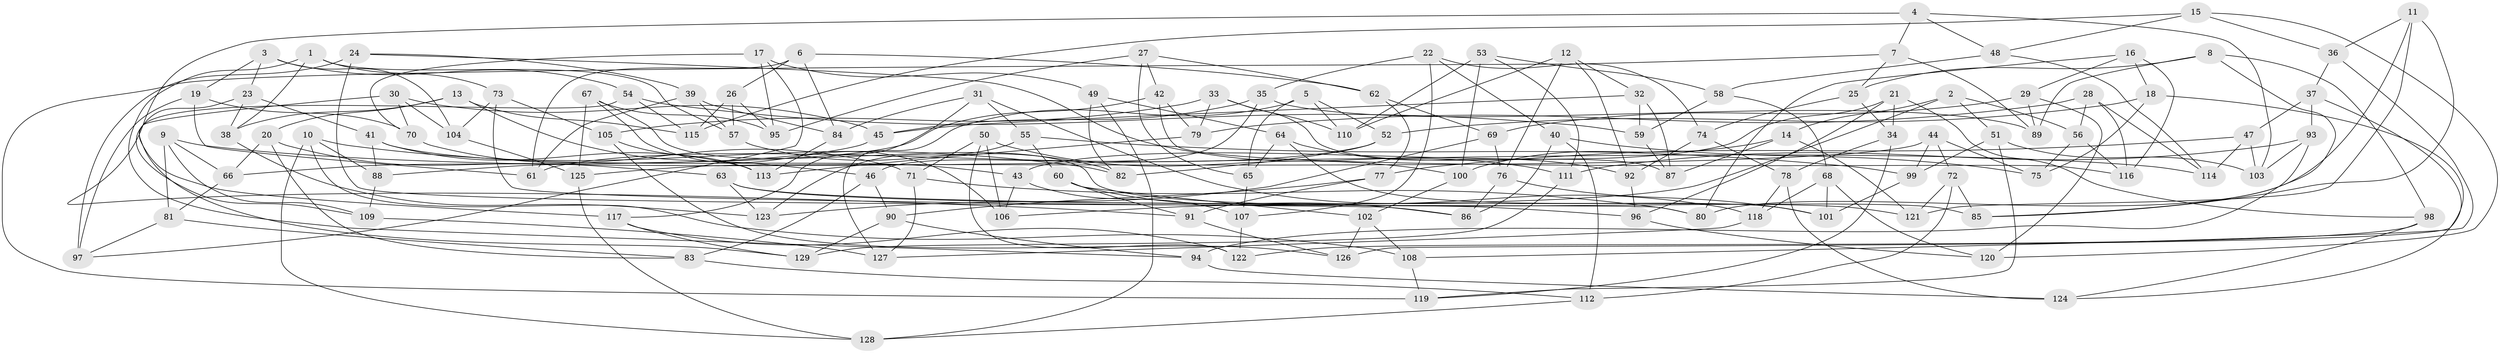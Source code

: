 // coarse degree distribution, {4: 0.8043478260869565, 11: 0.043478260869565216, 8: 0.010869565217391304, 9: 0.021739130434782608, 12: 0.010869565217391304, 10: 0.021739130434782608, 3: 0.08695652173913043}
// Generated by graph-tools (version 1.1) at 2025/54/03/04/25 22:54:03]
// undirected, 129 vertices, 258 edges
graph export_dot {
  node [color=gray90,style=filled];
  1;
  2;
  3;
  4;
  5;
  6;
  7;
  8;
  9;
  10;
  11;
  12;
  13;
  14;
  15;
  16;
  17;
  18;
  19;
  20;
  21;
  22;
  23;
  24;
  25;
  26;
  27;
  28;
  29;
  30;
  31;
  32;
  33;
  34;
  35;
  36;
  37;
  38;
  39;
  40;
  41;
  42;
  43;
  44;
  45;
  46;
  47;
  48;
  49;
  50;
  51;
  52;
  53;
  54;
  55;
  56;
  57;
  58;
  59;
  60;
  61;
  62;
  63;
  64;
  65;
  66;
  67;
  68;
  69;
  70;
  71;
  72;
  73;
  74;
  75;
  76;
  77;
  78;
  79;
  80;
  81;
  82;
  83;
  84;
  85;
  86;
  87;
  88;
  89;
  90;
  91;
  92;
  93;
  94;
  95;
  96;
  97;
  98;
  99;
  100;
  101;
  102;
  103;
  104;
  105;
  106;
  107;
  108;
  109;
  110;
  111;
  112;
  113;
  114;
  115;
  116;
  117;
  118;
  119;
  120;
  121;
  122;
  123;
  124;
  125;
  126;
  127;
  128;
  129;
  1 -- 94;
  1 -- 57;
  1 -- 38;
  1 -- 73;
  2 -- 14;
  2 -- 56;
  2 -- 106;
  2 -- 51;
  3 -- 23;
  3 -- 54;
  3 -- 104;
  3 -- 19;
  4 -- 7;
  4 -- 48;
  4 -- 103;
  4 -- 91;
  5 -- 127;
  5 -- 65;
  5 -- 110;
  5 -- 52;
  6 -- 62;
  6 -- 84;
  6 -- 26;
  6 -- 61;
  7 -- 119;
  7 -- 25;
  7 -- 89;
  8 -- 89;
  8 -- 85;
  8 -- 98;
  8 -- 25;
  9 -- 66;
  9 -- 81;
  9 -- 114;
  9 -- 109;
  10 -- 128;
  10 -- 108;
  10 -- 88;
  10 -- 82;
  11 -- 85;
  11 -- 121;
  11 -- 80;
  11 -- 36;
  12 -- 32;
  12 -- 92;
  12 -- 76;
  12 -- 110;
  13 -- 38;
  13 -- 20;
  13 -- 46;
  13 -- 115;
  14 -- 87;
  14 -- 121;
  14 -- 100;
  15 -- 36;
  15 -- 120;
  15 -- 48;
  15 -- 115;
  16 -- 116;
  16 -- 29;
  16 -- 80;
  16 -- 18;
  17 -- 97;
  17 -- 70;
  17 -- 49;
  17 -- 95;
  18 -- 124;
  18 -- 52;
  18 -- 75;
  19 -- 61;
  19 -- 70;
  19 -- 97;
  20 -- 63;
  20 -- 66;
  20 -- 83;
  21 -- 98;
  21 -- 43;
  21 -- 96;
  21 -- 34;
  22 -- 107;
  22 -- 35;
  22 -- 40;
  22 -- 74;
  23 -- 117;
  23 -- 41;
  23 -- 38;
  24 -- 39;
  24 -- 97;
  24 -- 80;
  24 -- 111;
  25 -- 74;
  25 -- 34;
  26 -- 57;
  26 -- 95;
  26 -- 115;
  27 -- 95;
  27 -- 65;
  27 -- 62;
  27 -- 42;
  28 -- 79;
  28 -- 114;
  28 -- 56;
  28 -- 116;
  29 -- 89;
  29 -- 69;
  29 -- 120;
  30 -- 70;
  30 -- 104;
  30 -- 109;
  30 -- 45;
  31 -- 55;
  31 -- 118;
  31 -- 84;
  31 -- 117;
  32 -- 87;
  32 -- 59;
  32 -- 45;
  33 -- 87;
  33 -- 79;
  33 -- 110;
  33 -- 105;
  34 -- 119;
  34 -- 78;
  35 -- 89;
  35 -- 46;
  35 -- 45;
  36 -- 37;
  36 -- 108;
  37 -- 93;
  37 -- 126;
  37 -- 47;
  38 -- 123;
  39 -- 57;
  39 -- 61;
  39 -- 84;
  40 -- 112;
  40 -- 75;
  40 -- 86;
  41 -- 88;
  41 -- 43;
  41 -- 113;
  42 -- 116;
  42 -- 79;
  42 -- 88;
  43 -- 107;
  43 -- 106;
  44 -- 125;
  44 -- 75;
  44 -- 99;
  44 -- 72;
  45 -- 66;
  46 -- 90;
  46 -- 83;
  47 -- 77;
  47 -- 114;
  47 -- 103;
  48 -- 58;
  48 -- 114;
  49 -- 128;
  49 -- 64;
  49 -- 82;
  50 -- 71;
  50 -- 100;
  50 -- 106;
  50 -- 122;
  51 -- 103;
  51 -- 119;
  51 -- 99;
  52 -- 61;
  52 -- 82;
  53 -- 58;
  53 -- 111;
  53 -- 100;
  53 -- 110;
  54 -- 59;
  54 -- 129;
  54 -- 115;
  55 -- 123;
  55 -- 60;
  55 -- 99;
  56 -- 75;
  56 -- 116;
  57 -- 82;
  58 -- 59;
  58 -- 68;
  59 -- 87;
  60 -- 86;
  60 -- 102;
  60 -- 91;
  62 -- 69;
  62 -- 77;
  63 -- 123;
  63 -- 121;
  63 -- 96;
  64 -- 92;
  64 -- 65;
  64 -- 101;
  65 -- 107;
  66 -- 81;
  67 -- 85;
  67 -- 125;
  67 -- 106;
  67 -- 95;
  68 -- 118;
  68 -- 120;
  68 -- 101;
  69 -- 123;
  69 -- 76;
  70 -- 71;
  71 -- 80;
  71 -- 127;
  72 -- 112;
  72 -- 85;
  72 -- 121;
  73 -- 86;
  73 -- 104;
  73 -- 105;
  74 -- 92;
  74 -- 78;
  76 -- 86;
  76 -- 101;
  77 -- 90;
  77 -- 91;
  78 -- 118;
  78 -- 124;
  79 -- 113;
  81 -- 97;
  81 -- 83;
  83 -- 112;
  84 -- 113;
  88 -- 109;
  90 -- 94;
  90 -- 129;
  91 -- 126;
  92 -- 96;
  93 -- 94;
  93 -- 111;
  93 -- 103;
  94 -- 124;
  96 -- 120;
  98 -- 122;
  98 -- 124;
  99 -- 101;
  100 -- 102;
  102 -- 108;
  102 -- 126;
  104 -- 125;
  105 -- 113;
  105 -- 126;
  107 -- 122;
  108 -- 119;
  109 -- 127;
  111 -- 129;
  112 -- 128;
  117 -- 129;
  117 -- 122;
  118 -- 127;
  125 -- 128;
}
